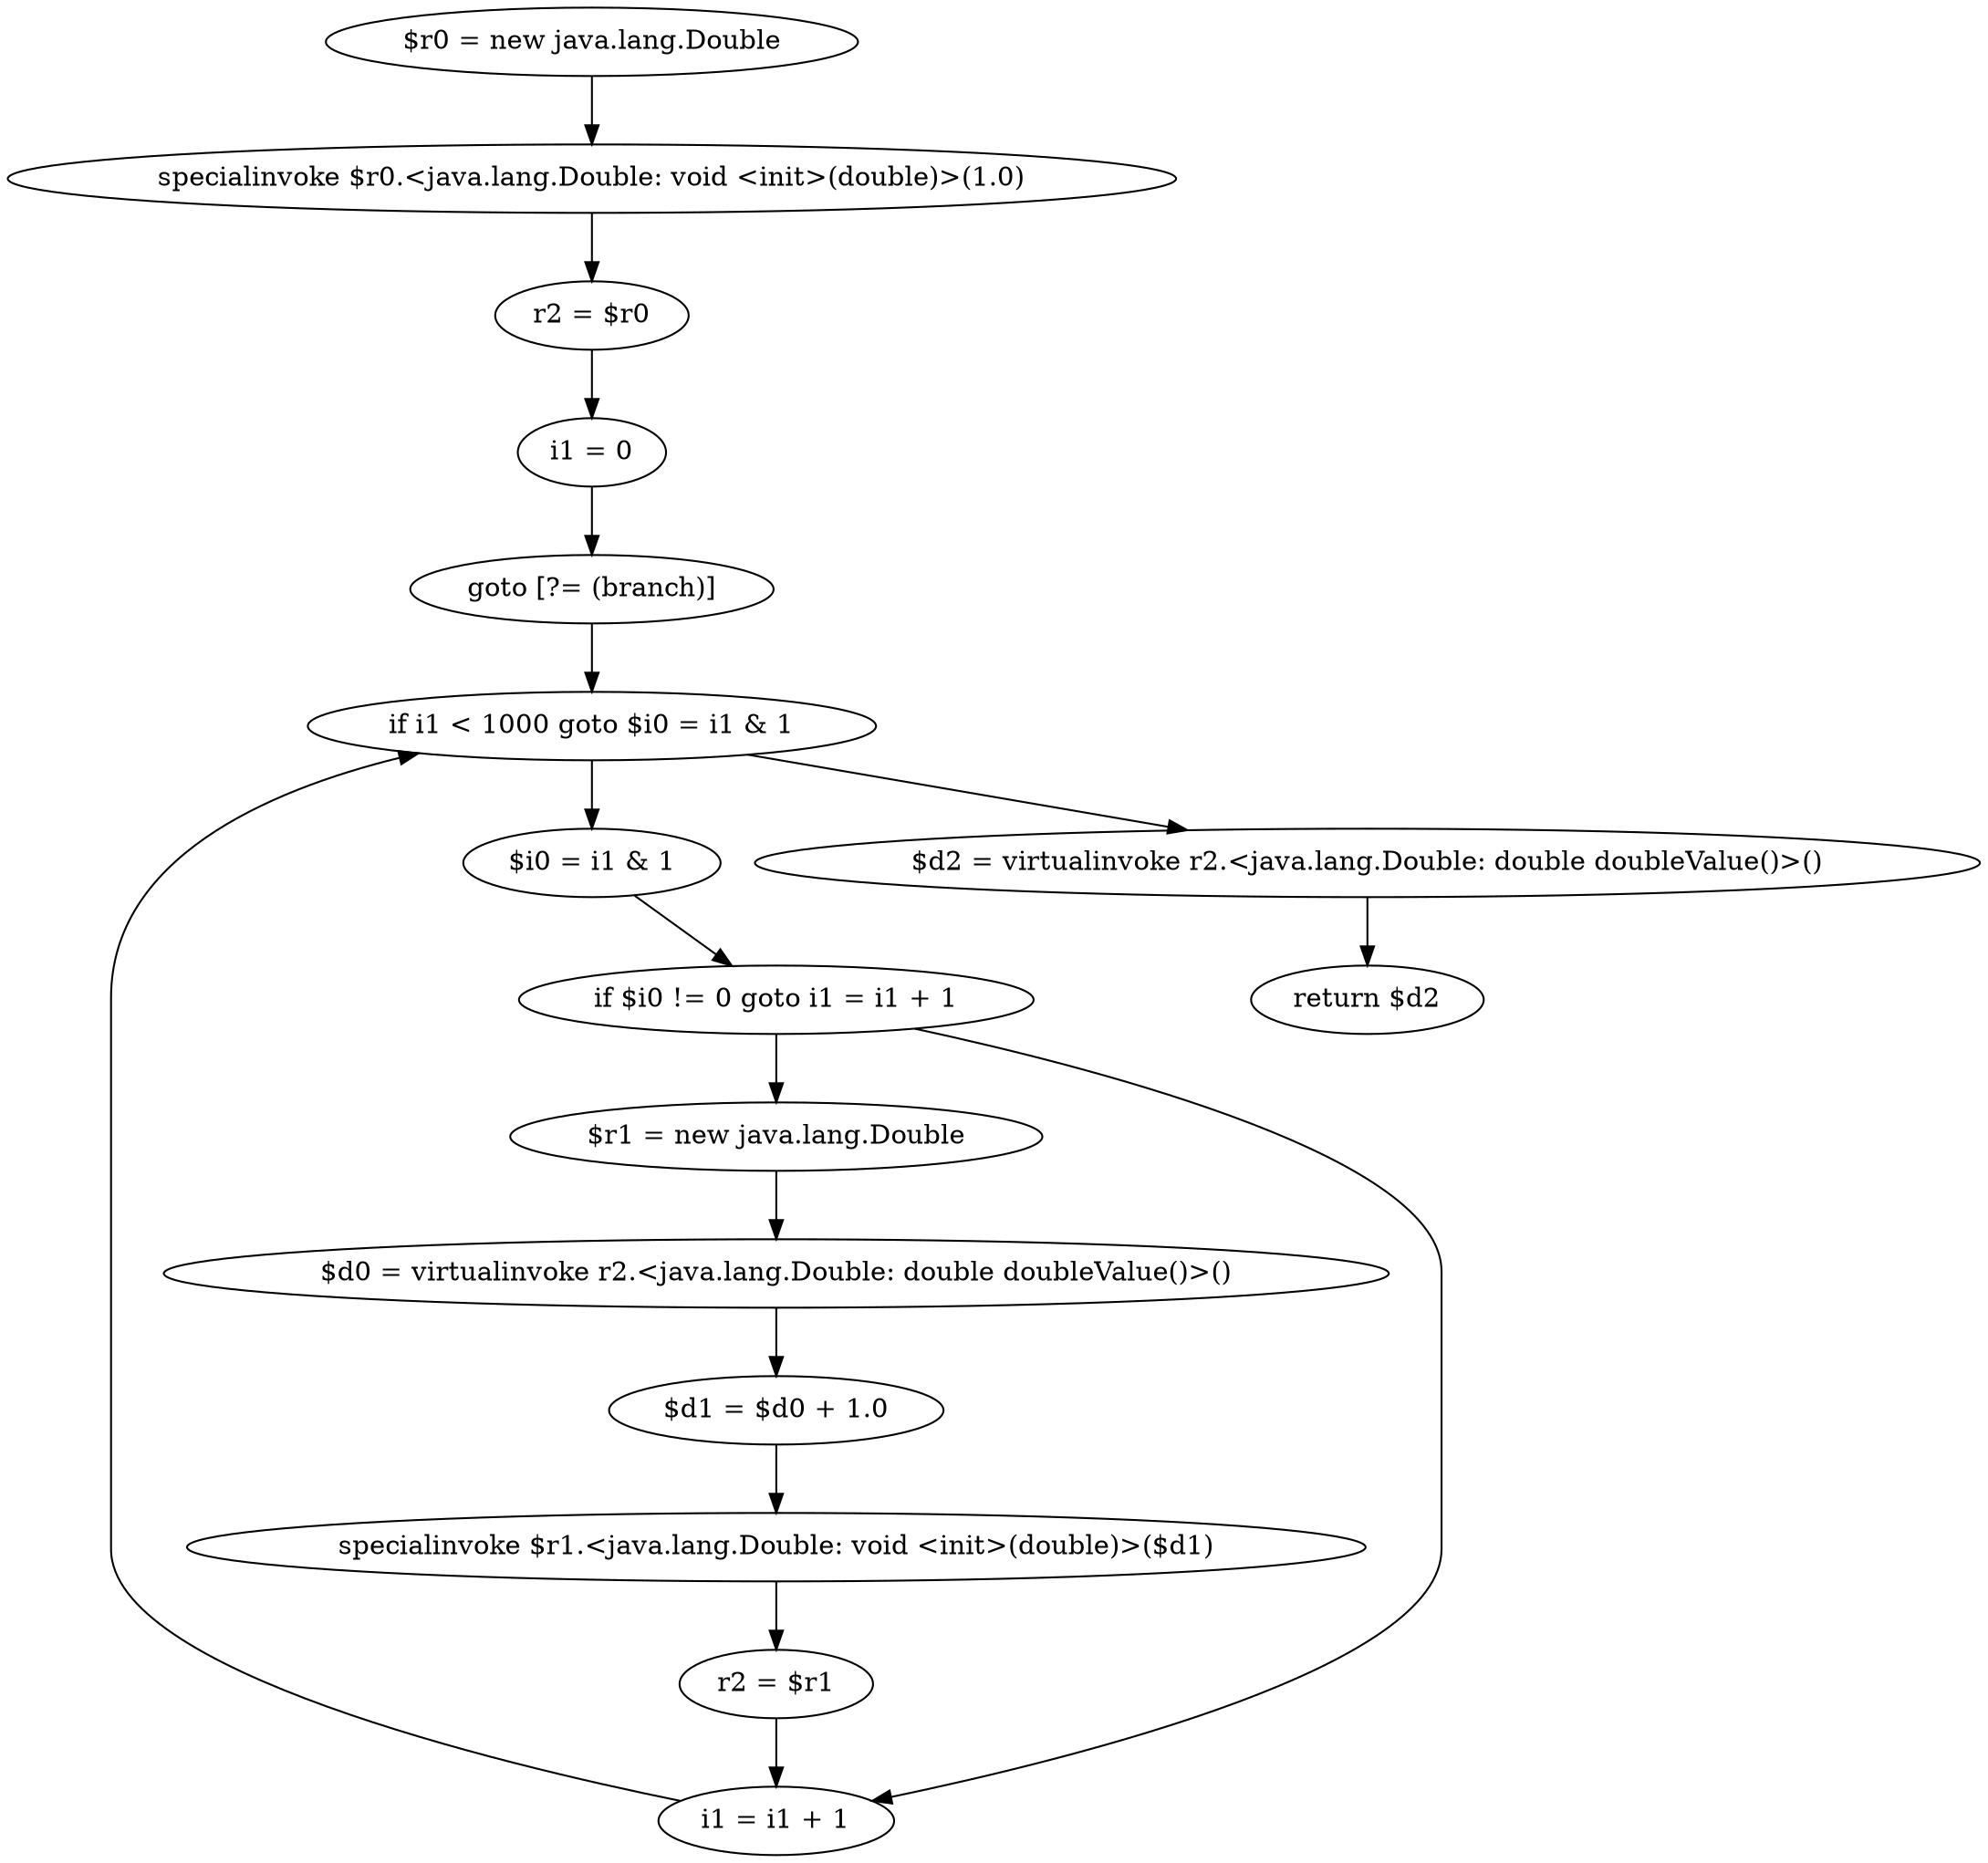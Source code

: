 digraph "unitGraph" {
    "$r0 = new java.lang.Double"
    "specialinvoke $r0.<java.lang.Double: void <init>(double)>(1.0)"
    "r2 = $r0"
    "i1 = 0"
    "goto [?= (branch)]"
    "$i0 = i1 & 1"
    "if $i0 != 0 goto i1 = i1 + 1"
    "$r1 = new java.lang.Double"
    "$d0 = virtualinvoke r2.<java.lang.Double: double doubleValue()>()"
    "$d1 = $d0 + 1.0"
    "specialinvoke $r1.<java.lang.Double: void <init>(double)>($d1)"
    "r2 = $r1"
    "i1 = i1 + 1"
    "if i1 < 1000 goto $i0 = i1 & 1"
    "$d2 = virtualinvoke r2.<java.lang.Double: double doubleValue()>()"
    "return $d2"
    "$r0 = new java.lang.Double"->"specialinvoke $r0.<java.lang.Double: void <init>(double)>(1.0)";
    "specialinvoke $r0.<java.lang.Double: void <init>(double)>(1.0)"->"r2 = $r0";
    "r2 = $r0"->"i1 = 0";
    "i1 = 0"->"goto [?= (branch)]";
    "goto [?= (branch)]"->"if i1 < 1000 goto $i0 = i1 & 1";
    "$i0 = i1 & 1"->"if $i0 != 0 goto i1 = i1 + 1";
    "if $i0 != 0 goto i1 = i1 + 1"->"$r1 = new java.lang.Double";
    "if $i0 != 0 goto i1 = i1 + 1"->"i1 = i1 + 1";
    "$r1 = new java.lang.Double"->"$d0 = virtualinvoke r2.<java.lang.Double: double doubleValue()>()";
    "$d0 = virtualinvoke r2.<java.lang.Double: double doubleValue()>()"->"$d1 = $d0 + 1.0";
    "$d1 = $d0 + 1.0"->"specialinvoke $r1.<java.lang.Double: void <init>(double)>($d1)";
    "specialinvoke $r1.<java.lang.Double: void <init>(double)>($d1)"->"r2 = $r1";
    "r2 = $r1"->"i1 = i1 + 1";
    "i1 = i1 + 1"->"if i1 < 1000 goto $i0 = i1 & 1";
    "if i1 < 1000 goto $i0 = i1 & 1"->"$d2 = virtualinvoke r2.<java.lang.Double: double doubleValue()>()";
    "if i1 < 1000 goto $i0 = i1 & 1"->"$i0 = i1 & 1";
    "$d2 = virtualinvoke r2.<java.lang.Double: double doubleValue()>()"->"return $d2";
}
